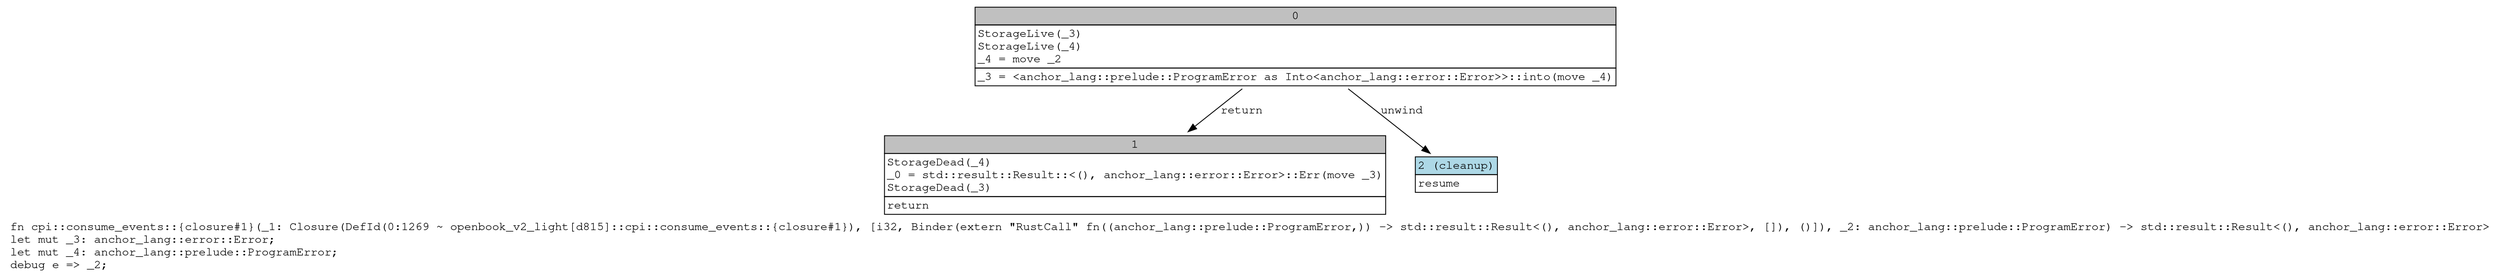 digraph Mir_0_1269 {
    graph [fontname="Courier, monospace"];
    node [fontname="Courier, monospace"];
    edge [fontname="Courier, monospace"];
    label=<fn cpi::consume_events::{closure#1}(_1: Closure(DefId(0:1269 ~ openbook_v2_light[d815]::cpi::consume_events::{closure#1}), [i32, Binder(extern &quot;RustCall&quot; fn((anchor_lang::prelude::ProgramError,)) -&gt; std::result::Result&lt;(), anchor_lang::error::Error&gt;, []), ()]), _2: anchor_lang::prelude::ProgramError) -&gt; std::result::Result&lt;(), anchor_lang::error::Error&gt;<br align="left"/>let mut _3: anchor_lang::error::Error;<br align="left"/>let mut _4: anchor_lang::prelude::ProgramError;<br align="left"/>debug e =&gt; _2;<br align="left"/>>;
    bb0__0_1269 [shape="none", label=<<table border="0" cellborder="1" cellspacing="0"><tr><td bgcolor="gray" align="center" colspan="1">0</td></tr><tr><td align="left" balign="left">StorageLive(_3)<br/>StorageLive(_4)<br/>_4 = move _2<br/></td></tr><tr><td align="left">_3 = &lt;anchor_lang::prelude::ProgramError as Into&lt;anchor_lang::error::Error&gt;&gt;::into(move _4)</td></tr></table>>];
    bb1__0_1269 [shape="none", label=<<table border="0" cellborder="1" cellspacing="0"><tr><td bgcolor="gray" align="center" colspan="1">1</td></tr><tr><td align="left" balign="left">StorageDead(_4)<br/>_0 = std::result::Result::&lt;(), anchor_lang::error::Error&gt;::Err(move _3)<br/>StorageDead(_3)<br/></td></tr><tr><td align="left">return</td></tr></table>>];
    bb2__0_1269 [shape="none", label=<<table border="0" cellborder="1" cellspacing="0"><tr><td bgcolor="lightblue" align="center" colspan="1">2 (cleanup)</td></tr><tr><td align="left">resume</td></tr></table>>];
    bb0__0_1269 -> bb1__0_1269 [label="return"];
    bb0__0_1269 -> bb2__0_1269 [label="unwind"];
}
